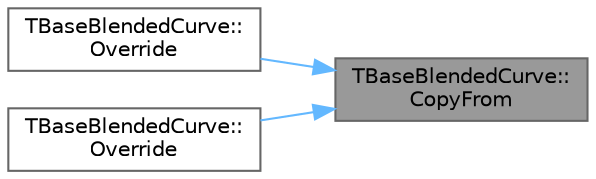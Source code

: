 digraph "TBaseBlendedCurve::CopyFrom"
{
 // INTERACTIVE_SVG=YES
 // LATEX_PDF_SIZE
  bgcolor="transparent";
  edge [fontname=Helvetica,fontsize=10,labelfontname=Helvetica,labelfontsize=10];
  node [fontname=Helvetica,fontsize=10,shape=box,height=0.2,width=0.4];
  rankdir="RL";
  Node1 [id="Node000001",label="TBaseBlendedCurve::\lCopyFrom",height=0.2,width=0.4,color="gray40", fillcolor="grey60", style="filled", fontcolor="black",tooltip="Copy elements between curves that have different allocators & element types."];
  Node1 -> Node2 [id="edge1_Node000001_Node000002",dir="back",color="steelblue1",style="solid",tooltip=" "];
  Node2 [id="Node000002",label="TBaseBlendedCurve::\lOverride",height=0.2,width=0.4,color="grey40", fillcolor="white", style="filled",URL="$d1/dd3/structTBaseBlendedCurve.html#aa71f5064e7b84c67dcbb407389f915ac",tooltip="Override with input curve."];
  Node1 -> Node3 [id="edge2_Node000001_Node000003",dir="back",color="steelblue1",style="solid",tooltip=" "];
  Node3 [id="Node000003",label="TBaseBlendedCurve::\lOverride",height=0.2,width=0.4,color="grey40", fillcolor="white", style="filled",URL="$d1/dd3/structTBaseBlendedCurve.html#a5df43be571e3492165d1ae0b66891f76",tooltip="Override with input curve * weight."];
}

